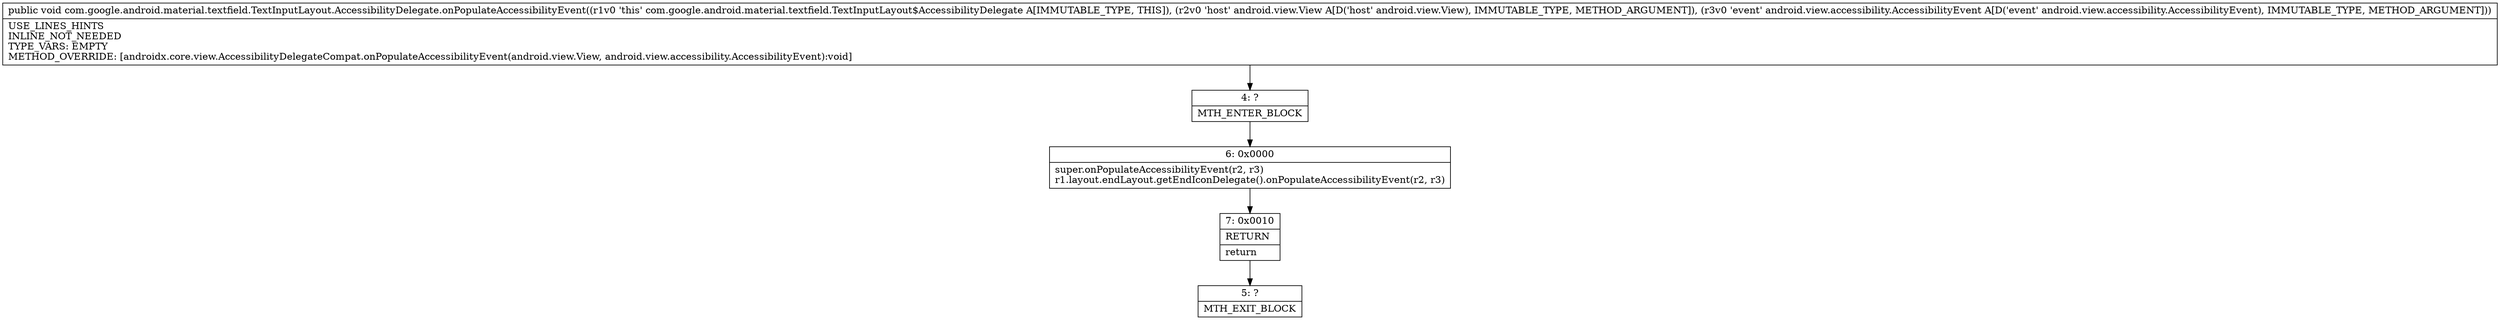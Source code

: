 digraph "CFG forcom.google.android.material.textfield.TextInputLayout.AccessibilityDelegate.onPopulateAccessibilityEvent(Landroid\/view\/View;Landroid\/view\/accessibility\/AccessibilityEvent;)V" {
Node_4 [shape=record,label="{4\:\ ?|MTH_ENTER_BLOCK\l}"];
Node_6 [shape=record,label="{6\:\ 0x0000|super.onPopulateAccessibilityEvent(r2, r3)\lr1.layout.endLayout.getEndIconDelegate().onPopulateAccessibilityEvent(r2, r3)\l}"];
Node_7 [shape=record,label="{7\:\ 0x0010|RETURN\l|return\l}"];
Node_5 [shape=record,label="{5\:\ ?|MTH_EXIT_BLOCK\l}"];
MethodNode[shape=record,label="{public void com.google.android.material.textfield.TextInputLayout.AccessibilityDelegate.onPopulateAccessibilityEvent((r1v0 'this' com.google.android.material.textfield.TextInputLayout$AccessibilityDelegate A[IMMUTABLE_TYPE, THIS]), (r2v0 'host' android.view.View A[D('host' android.view.View), IMMUTABLE_TYPE, METHOD_ARGUMENT]), (r3v0 'event' android.view.accessibility.AccessibilityEvent A[D('event' android.view.accessibility.AccessibilityEvent), IMMUTABLE_TYPE, METHOD_ARGUMENT]))  | USE_LINES_HINTS\lINLINE_NOT_NEEDED\lTYPE_VARS: EMPTY\lMETHOD_OVERRIDE: [androidx.core.view.AccessibilityDelegateCompat.onPopulateAccessibilityEvent(android.view.View, android.view.accessibility.AccessibilityEvent):void]\l}"];
MethodNode -> Node_4;Node_4 -> Node_6;
Node_6 -> Node_7;
Node_7 -> Node_5;
}

